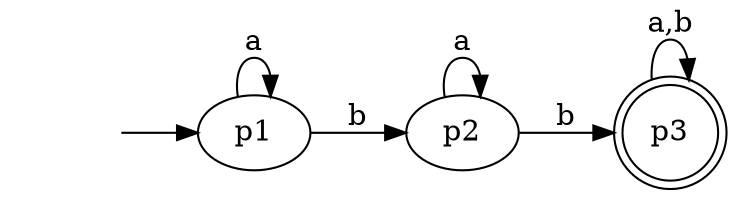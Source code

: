 digraph {
    rankdir = LR
    "" [shape = none]
    p3 [shape = "doublecircle" ]
    "" -> p1
    p1 -> p1 [label = "a"]
    p1 -> p2 [label = "b"]
    p2 -> p2 [label = "a"]
    p2 -> p3 [label = "b"]
    p3 -> p3 [label = "a,b"]
}